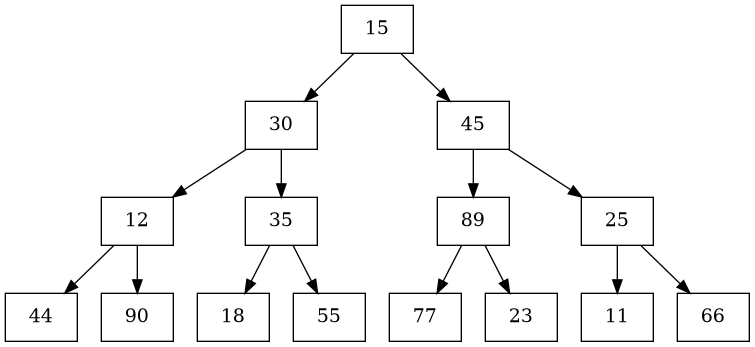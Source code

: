 @startuml
digraph complete_binary_tree {
    node [shape = box]
    15 -> 30
    15 -> 45
    30 -> 12
    30 -> 35
    45 -> 89
    45 -> 25
    12 -> 44
    12 -> 90
    35 -> 18
    35 -> 55
    89 -> 77
    89 -> 23
    25 -> 11
    25 -> 66
}
@enduml